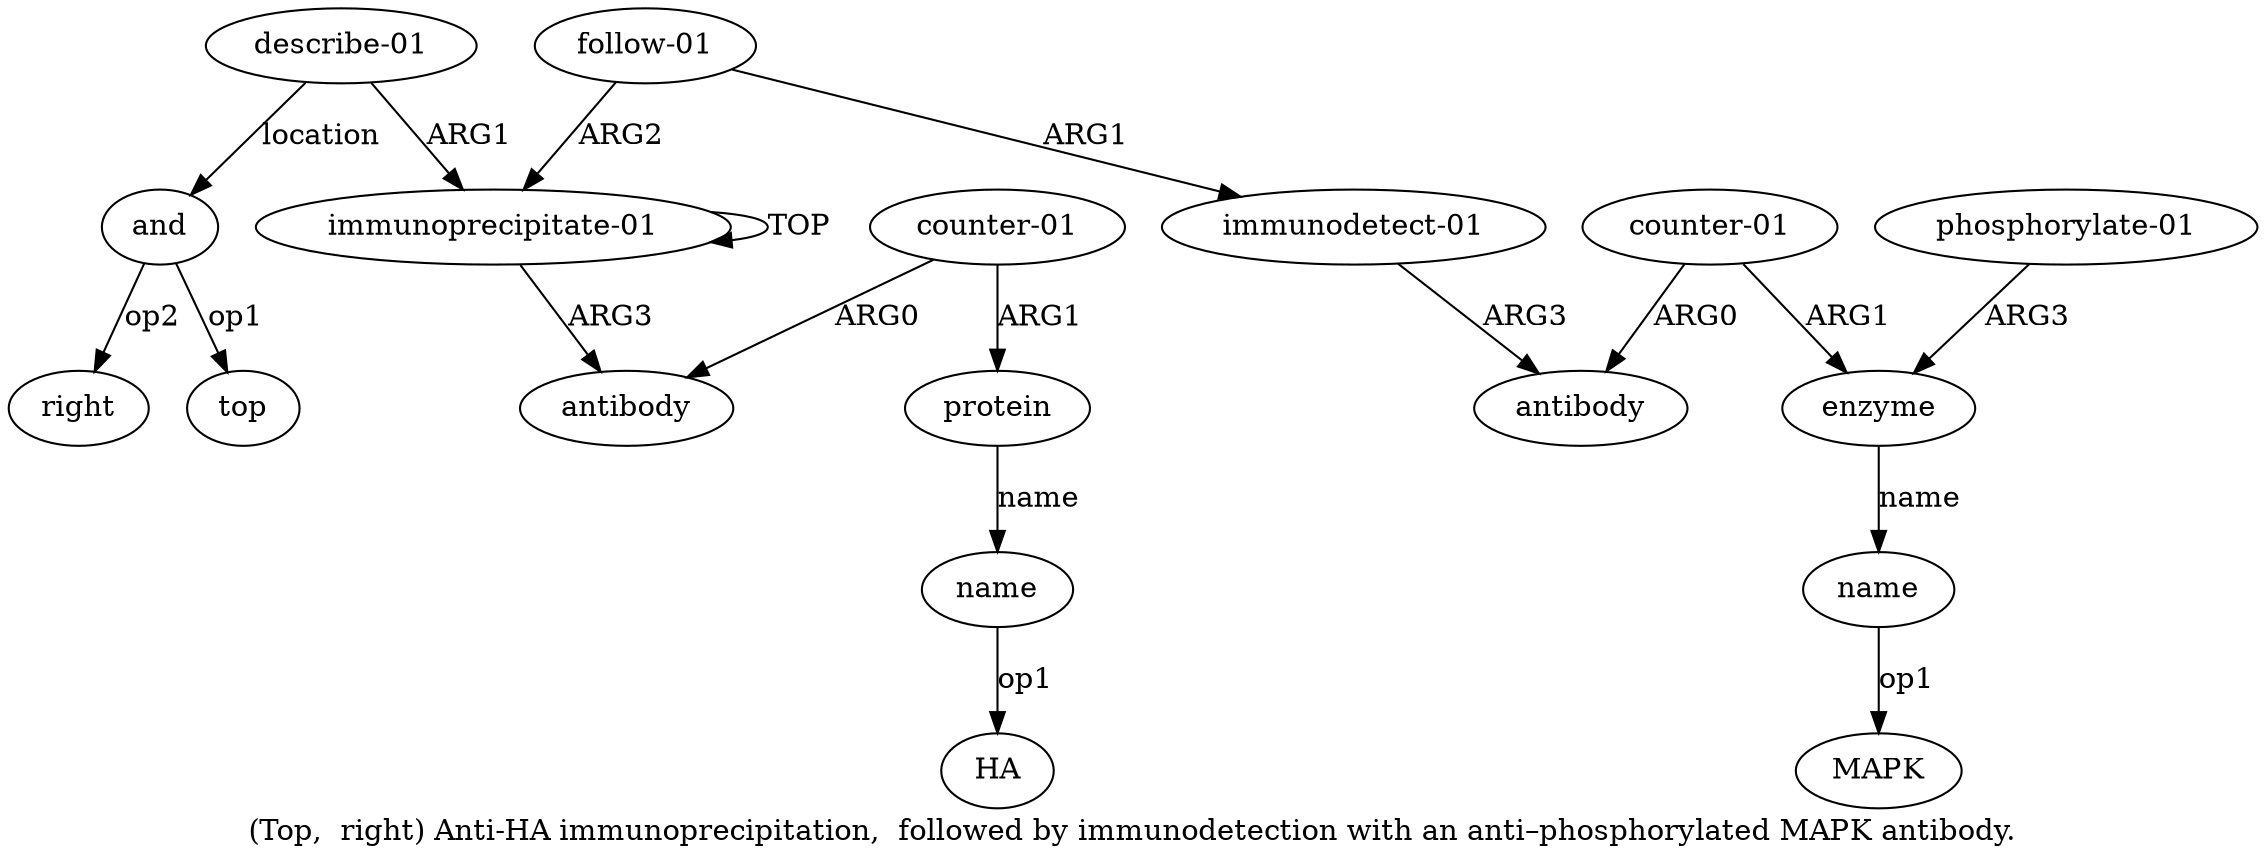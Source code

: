 digraph  {
	graph [label="(Top,  right) Anti-HA immunoprecipitation,  followed by immunodetection with an anti–phosphorylated MAPK antibody."];
	node [label="\N"];
	a15	 [color=black,
		gold_ind=15,
		gold_label=right,
		label=right,
		test_ind=15,
		test_label=right];
	a14	 [color=black,
		gold_ind=14,
		gold_label=top,
		label=top,
		test_ind=14,
		test_label=top];
	"a10 MAPK"	 [color=black,
		gold_ind=-1,
		gold_label=MAPK,
		label=MAPK,
		test_ind=-1,
		test_label=MAPK];
	a11	 [color=black,
		gold_ind=11,
		gold_label="phosphorylate-01",
		label="phosphorylate-01",
		test_ind=11,
		test_label="phosphorylate-01"];
	a9	 [color=black,
		gold_ind=9,
		gold_label=enzyme,
		label=enzyme,
		test_ind=9,
		test_label=enzyme];
	a11 -> a9 [key=0,
	color=black,
	gold_label=ARG3,
	label=ARG3,
	test_label=ARG3];
a10 [color=black,
	gold_ind=10,
	gold_label=name,
	label=name,
	test_ind=10,
	test_label=name];
a10 -> "a10 MAPK" [key=0,
color=black,
gold_label=op1,
label=op1,
test_label=op1];
a13 [color=black,
gold_ind=13,
gold_label=and,
label=and,
test_ind=13,
test_label=and];
a13 -> a15 [key=0,
color=black,
gold_label=op2,
label=op2,
test_label=op2];
a13 -> a14 [key=0,
color=black,
gold_label=op1,
label=op1,
test_label=op1];
a12 [color=black,
gold_ind=12,
gold_label="describe-01",
label="describe-01",
test_ind=12,
test_label="describe-01"];
a12 -> a13 [key=0,
color=black,
gold_label=location,
label=location,
test_label=location];
a0 [color=black,
gold_ind=0,
gold_label="immunoprecipitate-01",
label="immunoprecipitate-01",
test_ind=0,
test_label="immunoprecipitate-01"];
a12 -> a0 [key=0,
color=black,
gold_label=ARG1,
label=ARG1,
test_label=ARG1];
a1 [color=black,
gold_ind=1,
gold_label=antibody,
label=antibody,
test_ind=1,
test_label=antibody];
a0 -> a1 [key=0,
color=black,
gold_label=ARG3,
label=ARG3,
test_label=ARG3];
a0 -> a0 [key=0,
color=black,
gold_label=TOP,
label=TOP,
test_label=TOP];
a3 [color=black,
gold_ind=3,
gold_label=protein,
label=protein,
test_ind=3,
test_label=protein];
a4 [color=black,
gold_ind=4,
gold_label=name,
label=name,
test_ind=4,
test_label=name];
a3 -> a4 [key=0,
color=black,
gold_label=name,
label=name,
test_label=name];
a2 [color=black,
gold_ind=2,
gold_label="counter-01",
label="counter-01",
test_ind=2,
test_label="counter-01"];
a2 -> a1 [key=0,
color=black,
gold_label=ARG0,
label=ARG0,
test_label=ARG0];
a2 -> a3 [key=0,
color=black,
gold_label=ARG1,
label=ARG1,
test_label=ARG1];
a5 [color=black,
gold_ind=5,
gold_label="follow-01",
label="follow-01",
test_ind=5,
test_label="follow-01"];
a5 -> a0 [key=0,
color=black,
gold_label=ARG2,
label=ARG2,
test_label=ARG2];
a6 [color=black,
gold_ind=6,
gold_label="immunodetect-01",
label="immunodetect-01",
test_ind=6,
test_label="immunodetect-01"];
a5 -> a6 [key=0,
color=black,
gold_label=ARG1,
label=ARG1,
test_label=ARG1];
"a4 HA" [color=black,
gold_ind=-1,
gold_label=HA,
label=HA,
test_ind=-1,
test_label=HA];
a4 -> "a4 HA" [key=0,
color=black,
gold_label=op1,
label=op1,
test_label=op1];
a7 [color=black,
gold_ind=7,
gold_label=antibody,
label=antibody,
test_ind=7,
test_label=antibody];
a6 -> a7 [key=0,
color=black,
gold_label=ARG3,
label=ARG3,
test_label=ARG3];
a9 -> a10 [key=0,
color=black,
gold_label=name,
label=name,
test_label=name];
a8 [color=black,
gold_ind=8,
gold_label="counter-01",
label="counter-01",
test_ind=8,
test_label="counter-01"];
a8 -> a7 [key=0,
color=black,
gold_label=ARG0,
label=ARG0,
test_label=ARG0];
a8 -> a9 [key=0,
color=black,
gold_label=ARG1,
label=ARG1,
test_label=ARG1];
}
